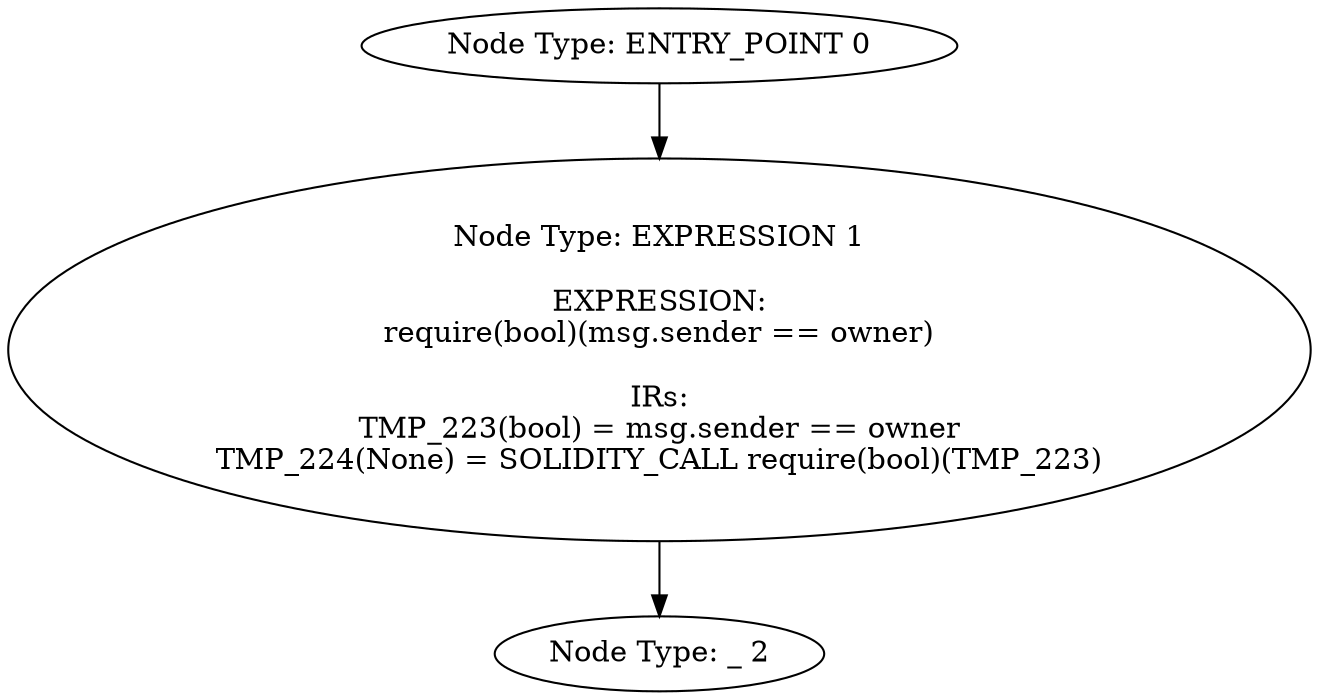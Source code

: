 digraph{
0[label="Node Type: ENTRY_POINT 0
"];
0->1;
1[label="Node Type: EXPRESSION 1

EXPRESSION:
require(bool)(msg.sender == owner)

IRs:
TMP_223(bool) = msg.sender == owner
TMP_224(None) = SOLIDITY_CALL require(bool)(TMP_223)"];
1->2;
2[label="Node Type: _ 2
"];
}
